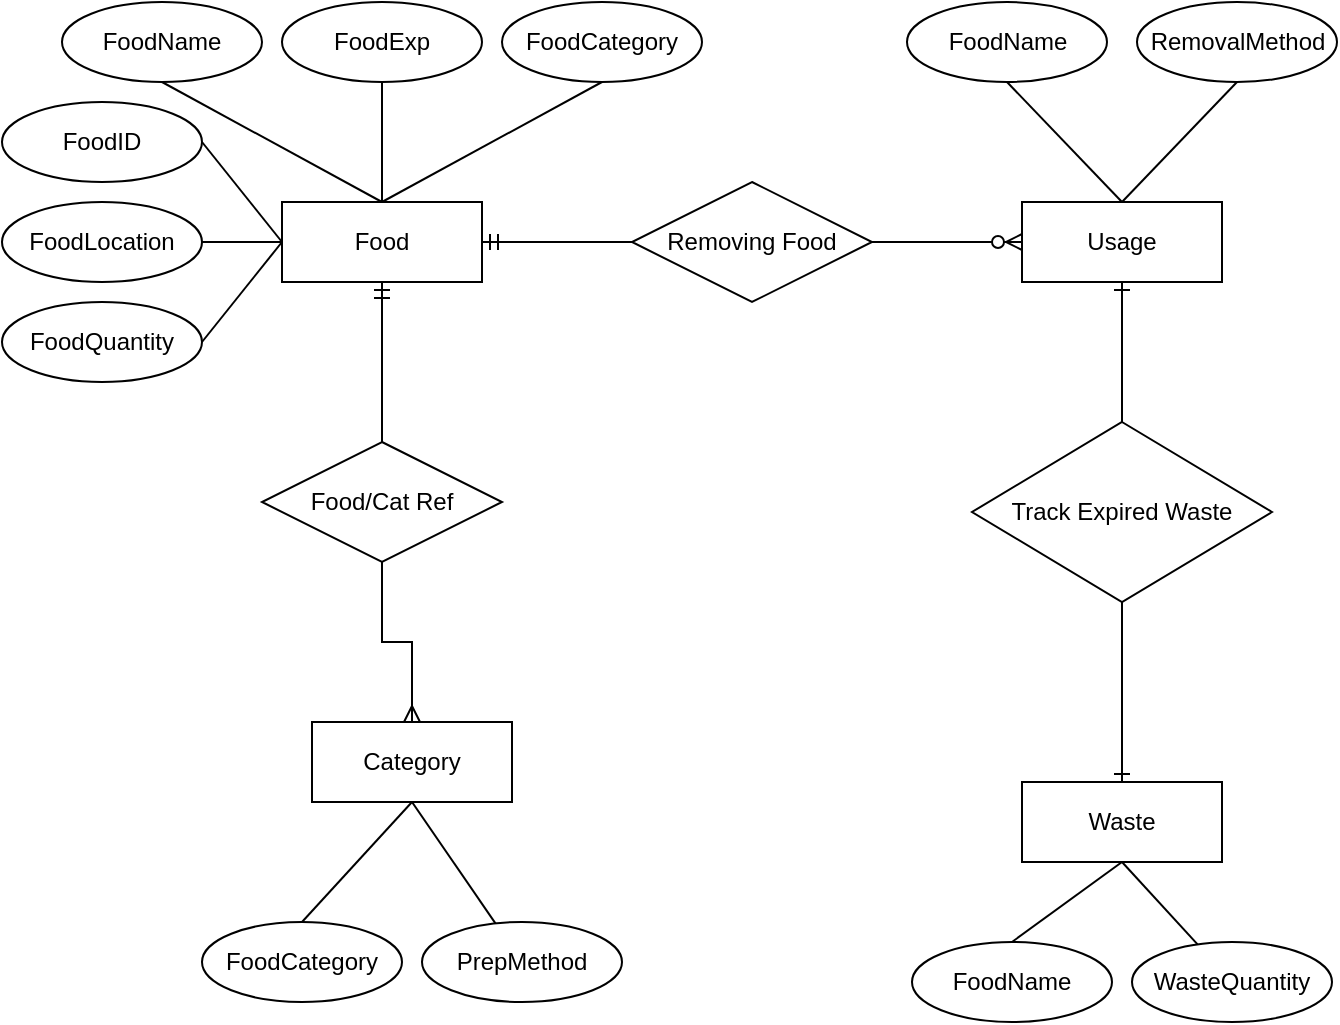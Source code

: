 <mxfile version="21.2.3" type="device">
  <diagram id="R2lEEEUBdFMjLlhIrx00" name="Page-1">
    <mxGraphModel dx="1194" dy="616" grid="1" gridSize="10" guides="1" tooltips="1" connect="1" arrows="1" fold="1" page="1" pageScale="1" pageWidth="850" pageHeight="1100" math="0" shadow="0" extFonts="Permanent Marker^https://fonts.googleapis.com/css?family=Permanent+Marker">
      <root>
        <mxCell id="0" />
        <mxCell id="1" parent="0" />
        <mxCell id="KtDuC_H_nBhKlsHV4GcM-16" style="rounded=0;orthogonalLoop=1;jettySize=auto;html=1;exitX=0.5;exitY=0;exitDx=0;exitDy=0;entryX=0.5;entryY=1;entryDx=0;entryDy=0;endArrow=none;endFill=0;" parent="1" source="KtDuC_H_nBhKlsHV4GcM-1" target="KtDuC_H_nBhKlsHV4GcM-6" edge="1">
          <mxGeometry relative="1" as="geometry" />
        </mxCell>
        <mxCell id="KtDuC_H_nBhKlsHV4GcM-17" style="rounded=0;orthogonalLoop=1;jettySize=auto;html=1;exitX=0.5;exitY=0;exitDx=0;exitDy=0;entryX=0.5;entryY=1;entryDx=0;entryDy=0;endArrow=none;endFill=0;" parent="1" source="KtDuC_H_nBhKlsHV4GcM-1" target="KtDuC_H_nBhKlsHV4GcM-5" edge="1">
          <mxGeometry relative="1" as="geometry" />
        </mxCell>
        <mxCell id="KtDuC_H_nBhKlsHV4GcM-18" style="rounded=0;orthogonalLoop=1;jettySize=auto;html=1;exitX=0.5;exitY=0;exitDx=0;exitDy=0;entryX=0.5;entryY=1;entryDx=0;entryDy=0;endArrow=none;endFill=0;" parent="1" source="KtDuC_H_nBhKlsHV4GcM-1" target="KtDuC_H_nBhKlsHV4GcM-8" edge="1">
          <mxGeometry relative="1" as="geometry" />
        </mxCell>
        <mxCell id="KtDuC_H_nBhKlsHV4GcM-19" style="rounded=0;orthogonalLoop=1;jettySize=auto;html=1;exitX=0;exitY=0.5;exitDx=0;exitDy=0;entryX=1;entryY=0.5;entryDx=0;entryDy=0;endArrow=none;endFill=0;" parent="1" source="KtDuC_H_nBhKlsHV4GcM-1" target="KtDuC_H_nBhKlsHV4GcM-9" edge="1">
          <mxGeometry relative="1" as="geometry" />
        </mxCell>
        <mxCell id="KtDuC_H_nBhKlsHV4GcM-30" style="rounded=0;orthogonalLoop=1;jettySize=auto;html=1;exitX=0;exitY=0.5;exitDx=0;exitDy=0;endArrow=none;endFill=0;entryX=1;entryY=0.5;entryDx=0;entryDy=0;" parent="1" source="KtDuC_H_nBhKlsHV4GcM-1" target="KtDuC_H_nBhKlsHV4GcM-29" edge="1">
          <mxGeometry relative="1" as="geometry" />
        </mxCell>
        <mxCell id="KtDuC_H_nBhKlsHV4GcM-1" value="Food" style="whiteSpace=wrap;html=1;align=center;" parent="1" vertex="1">
          <mxGeometry x="231" y="150" width="100" height="40" as="geometry" />
        </mxCell>
        <mxCell id="KtDuC_H_nBhKlsHV4GcM-31" style="rounded=0;orthogonalLoop=1;jettySize=auto;html=1;exitX=0.5;exitY=1;exitDx=0;exitDy=0;endArrow=none;endFill=0;entryX=0.5;entryY=0;entryDx=0;entryDy=0;" parent="1" source="KtDuC_H_nBhKlsHV4GcM-2" target="KtDuC_H_nBhKlsHV4GcM-27" edge="1">
          <mxGeometry relative="1" as="geometry">
            <mxPoint x="611" y="520" as="targetPoint" />
          </mxGeometry>
        </mxCell>
        <mxCell id="KtDuC_H_nBhKlsHV4GcM-32" style="rounded=0;orthogonalLoop=1;jettySize=auto;html=1;exitX=0.5;exitY=1;exitDx=0;exitDy=0;endArrow=none;endFill=0;" parent="1" source="KtDuC_H_nBhKlsHV4GcM-2" target="KtDuC_H_nBhKlsHV4GcM-28" edge="1">
          <mxGeometry relative="1" as="geometry" />
        </mxCell>
        <mxCell id="KtDuC_H_nBhKlsHV4GcM-2" value="Waste" style="whiteSpace=wrap;html=1;align=center;" parent="1" vertex="1">
          <mxGeometry x="601" y="440" width="100" height="40" as="geometry" />
        </mxCell>
        <mxCell id="KtDuC_H_nBhKlsHV4GcM-20" style="rounded=0;orthogonalLoop=1;jettySize=auto;html=1;exitX=0.5;exitY=0;exitDx=0;exitDy=0;endArrow=none;endFill=0;entryX=0.5;entryY=1;entryDx=0;entryDy=0;" parent="1" source="KtDuC_H_nBhKlsHV4GcM-3" target="KtDuC_H_nBhKlsHV4GcM-10" edge="1">
          <mxGeometry relative="1" as="geometry">
            <Array as="points" />
          </mxGeometry>
        </mxCell>
        <mxCell id="KtDuC_H_nBhKlsHV4GcM-21" style="rounded=0;orthogonalLoop=1;jettySize=auto;html=1;exitX=0.5;exitY=0;exitDx=0;exitDy=0;endArrow=none;endFill=0;entryX=0.5;entryY=1;entryDx=0;entryDy=0;" parent="1" source="KtDuC_H_nBhKlsHV4GcM-3" target="KtDuC_H_nBhKlsHV4GcM-11" edge="1">
          <mxGeometry relative="1" as="geometry" />
        </mxCell>
        <mxCell id="KtDuC_H_nBhKlsHV4GcM-3" value="Usage" style="whiteSpace=wrap;html=1;align=center;" parent="1" vertex="1">
          <mxGeometry x="601" y="150" width="100" height="40" as="geometry" />
        </mxCell>
        <mxCell id="KtDuC_H_nBhKlsHV4GcM-22" style="rounded=0;orthogonalLoop=1;jettySize=auto;html=1;exitX=0.5;exitY=1;exitDx=0;exitDy=0;endArrow=none;endFill=0;" parent="1" source="KtDuC_H_nBhKlsHV4GcM-4" target="KtDuC_H_nBhKlsHV4GcM-13" edge="1">
          <mxGeometry relative="1" as="geometry">
            <Array as="points" />
          </mxGeometry>
        </mxCell>
        <mxCell id="KtDuC_H_nBhKlsHV4GcM-23" style="rounded=0;orthogonalLoop=1;jettySize=auto;html=1;exitX=0.5;exitY=1;exitDx=0;exitDy=0;endArrow=none;endFill=0;entryX=0.5;entryY=0;entryDx=0;entryDy=0;" parent="1" source="KtDuC_H_nBhKlsHV4GcM-4" target="KtDuC_H_nBhKlsHV4GcM-12" edge="1">
          <mxGeometry relative="1" as="geometry">
            <mxPoint x="402.552" y="455.134" as="targetPoint" />
          </mxGeometry>
        </mxCell>
        <mxCell id="KtDuC_H_nBhKlsHV4GcM-4" value="Category" style="whiteSpace=wrap;html=1;align=center;" parent="1" vertex="1">
          <mxGeometry x="246" y="410" width="100" height="40" as="geometry" />
        </mxCell>
        <mxCell id="KtDuC_H_nBhKlsHV4GcM-5" value="FoodExp" style="ellipse;whiteSpace=wrap;html=1;align=center;" parent="1" vertex="1">
          <mxGeometry x="231" y="50" width="100" height="40" as="geometry" />
        </mxCell>
        <mxCell id="KtDuC_H_nBhKlsHV4GcM-6" value="FoodCategory" style="ellipse;whiteSpace=wrap;html=1;align=center;" parent="1" vertex="1">
          <mxGeometry x="341" y="50" width="100" height="40" as="geometry" />
        </mxCell>
        <mxCell id="KtDuC_H_nBhKlsHV4GcM-8" value="FoodName" style="ellipse;whiteSpace=wrap;html=1;align=center;" parent="1" vertex="1">
          <mxGeometry x="121" y="50" width="100" height="40" as="geometry" />
        </mxCell>
        <mxCell id="KtDuC_H_nBhKlsHV4GcM-9" value="FoodID" style="ellipse;whiteSpace=wrap;html=1;align=center;" parent="1" vertex="1">
          <mxGeometry x="91" y="100" width="100" height="40" as="geometry" />
        </mxCell>
        <mxCell id="KtDuC_H_nBhKlsHV4GcM-10" value="FoodName" style="ellipse;whiteSpace=wrap;html=1;align=center;" parent="1" vertex="1">
          <mxGeometry x="543.5" y="50" width="100" height="40" as="geometry" />
        </mxCell>
        <mxCell id="KtDuC_H_nBhKlsHV4GcM-11" value="RemovalMethod" style="ellipse;whiteSpace=wrap;html=1;align=center;" parent="1" vertex="1">
          <mxGeometry x="658.5" y="50" width="100" height="40" as="geometry" />
        </mxCell>
        <mxCell id="KtDuC_H_nBhKlsHV4GcM-12" value="FoodCategory" style="ellipse;whiteSpace=wrap;html=1;align=center;" parent="1" vertex="1">
          <mxGeometry x="191" y="510" width="100" height="40" as="geometry" />
        </mxCell>
        <mxCell id="KtDuC_H_nBhKlsHV4GcM-13" value="PrepMethod" style="ellipse;whiteSpace=wrap;html=1;align=center;" parent="1" vertex="1">
          <mxGeometry x="301" y="510" width="100" height="40" as="geometry" />
        </mxCell>
        <mxCell id="KtDuC_H_nBhKlsHV4GcM-26" style="rounded=0;orthogonalLoop=1;jettySize=auto;html=1;exitX=1;exitY=0.5;exitDx=0;exitDy=0;endArrow=none;endFill=0;entryX=0;entryY=0.5;entryDx=0;entryDy=0;" parent="1" source="KtDuC_H_nBhKlsHV4GcM-14" target="KtDuC_H_nBhKlsHV4GcM-1" edge="1">
          <mxGeometry relative="1" as="geometry" />
        </mxCell>
        <mxCell id="KtDuC_H_nBhKlsHV4GcM-14" value="FoodLocation" style="ellipse;whiteSpace=wrap;html=1;align=center;" parent="1" vertex="1">
          <mxGeometry x="91" y="150" width="100" height="40" as="geometry" />
        </mxCell>
        <mxCell id="KtDuC_H_nBhKlsHV4GcM-27" value="FoodName" style="ellipse;whiteSpace=wrap;html=1;align=center;" parent="1" vertex="1">
          <mxGeometry x="546" y="520" width="100" height="40" as="geometry" />
        </mxCell>
        <mxCell id="KtDuC_H_nBhKlsHV4GcM-28" value="WasteQuantity" style="ellipse;whiteSpace=wrap;html=1;align=center;" parent="1" vertex="1">
          <mxGeometry x="656" y="520" width="100" height="40" as="geometry" />
        </mxCell>
        <mxCell id="KtDuC_H_nBhKlsHV4GcM-29" value="FoodQuantity" style="ellipse;whiteSpace=wrap;html=1;align=center;" parent="1" vertex="1">
          <mxGeometry x="91" y="200" width="100" height="40" as="geometry" />
        </mxCell>
        <mxCell id="KtDuC_H_nBhKlsHV4GcM-33" value="Removing Food" style="shape=rhombus;perimeter=rhombusPerimeter;whiteSpace=wrap;html=1;align=center;" parent="1" vertex="1">
          <mxGeometry x="406" y="140" width="120" height="60" as="geometry" />
        </mxCell>
        <mxCell id="KtDuC_H_nBhKlsHV4GcM-35" value="" style="edgeStyle=entityRelationEdgeStyle;fontSize=12;html=1;endArrow=ERzeroToMany;endFill=1;rounded=0;entryX=0;entryY=0.5;entryDx=0;entryDy=0;exitX=1;exitY=0.5;exitDx=0;exitDy=0;" parent="1" source="KtDuC_H_nBhKlsHV4GcM-33" target="KtDuC_H_nBhKlsHV4GcM-3" edge="1">
          <mxGeometry width="100" height="100" relative="1" as="geometry">
            <mxPoint x="521" y="180" as="sourcePoint" />
            <mxPoint x="621" y="80" as="targetPoint" />
          </mxGeometry>
        </mxCell>
        <mxCell id="KtDuC_H_nBhKlsHV4GcM-36" value="" style="edgeStyle=entityRelationEdgeStyle;fontSize=12;html=1;endArrow=ERmandOne;rounded=0;entryX=1;entryY=0.5;entryDx=0;entryDy=0;exitX=0;exitY=0.5;exitDx=0;exitDy=0;" parent="1" source="KtDuC_H_nBhKlsHV4GcM-33" target="KtDuC_H_nBhKlsHV4GcM-1" edge="1">
          <mxGeometry width="100" height="100" relative="1" as="geometry">
            <mxPoint x="351" y="260" as="sourcePoint" />
            <mxPoint x="451" y="160" as="targetPoint" />
          </mxGeometry>
        </mxCell>
        <mxCell id="KtDuC_H_nBhKlsHV4GcM-37" value="Food/Cat Ref" style="shape=rhombus;perimeter=rhombusPerimeter;whiteSpace=wrap;html=1;align=center;" parent="1" vertex="1">
          <mxGeometry x="221" y="270" width="120" height="60" as="geometry" />
        </mxCell>
        <mxCell id="KtDuC_H_nBhKlsHV4GcM-38" value="" style="edgeStyle=orthogonalEdgeStyle;fontSize=12;html=1;endArrow=ERmany;rounded=0;exitX=0.5;exitY=1;exitDx=0;exitDy=0;entryX=0.5;entryY=0;entryDx=0;entryDy=0;" parent="1" source="KtDuC_H_nBhKlsHV4GcM-37" target="KtDuC_H_nBhKlsHV4GcM-4" edge="1">
          <mxGeometry width="100" height="100" relative="1" as="geometry">
            <mxPoint x="451" y="370" as="sourcePoint" />
            <mxPoint x="441" y="400" as="targetPoint" />
          </mxGeometry>
        </mxCell>
        <mxCell id="KtDuC_H_nBhKlsHV4GcM-40" value="" style="edgeStyle=orthogonalEdgeStyle;fontSize=12;html=1;endArrow=ERmandOne;rounded=0;entryX=0.5;entryY=1;entryDx=0;entryDy=0;" parent="1" source="KtDuC_H_nBhKlsHV4GcM-37" target="KtDuC_H_nBhKlsHV4GcM-1" edge="1">
          <mxGeometry width="100" height="100" relative="1" as="geometry">
            <mxPoint x="451" y="370" as="sourcePoint" />
            <mxPoint x="551" y="270" as="targetPoint" />
          </mxGeometry>
        </mxCell>
        <mxCell id="KtDuC_H_nBhKlsHV4GcM-41" value="Track Expired Waste" style="shape=rhombus;perimeter=rhombusPerimeter;whiteSpace=wrap;html=1;align=center;" parent="1" vertex="1">
          <mxGeometry x="576" y="260" width="150" height="90" as="geometry" />
        </mxCell>
        <mxCell id="KtDuC_H_nBhKlsHV4GcM-42" value="" style="edgeStyle=orthogonalEdgeStyle;fontSize=12;html=1;endArrow=ERone;endFill=1;rounded=0;entryX=0.5;entryY=0;entryDx=0;entryDy=0;exitX=0.5;exitY=1;exitDx=0;exitDy=0;" parent="1" source="KtDuC_H_nBhKlsHV4GcM-41" target="KtDuC_H_nBhKlsHV4GcM-2" edge="1">
          <mxGeometry width="100" height="100" relative="1" as="geometry">
            <mxPoint x="451" y="370" as="sourcePoint" />
            <mxPoint x="551" y="270" as="targetPoint" />
          </mxGeometry>
        </mxCell>
        <mxCell id="KtDuC_H_nBhKlsHV4GcM-43" value="" style="edgeStyle=orthogonalEdgeStyle;fontSize=12;html=1;endArrow=ERone;endFill=1;rounded=0;entryX=0.5;entryY=1;entryDx=0;entryDy=0;exitX=0.5;exitY=0;exitDx=0;exitDy=0;" parent="1" source="KtDuC_H_nBhKlsHV4GcM-41" target="KtDuC_H_nBhKlsHV4GcM-3" edge="1">
          <mxGeometry width="100" height="100" relative="1" as="geometry">
            <mxPoint x="761" y="320" as="sourcePoint" />
            <mxPoint x="861" y="220" as="targetPoint" />
          </mxGeometry>
        </mxCell>
      </root>
    </mxGraphModel>
  </diagram>
</mxfile>
